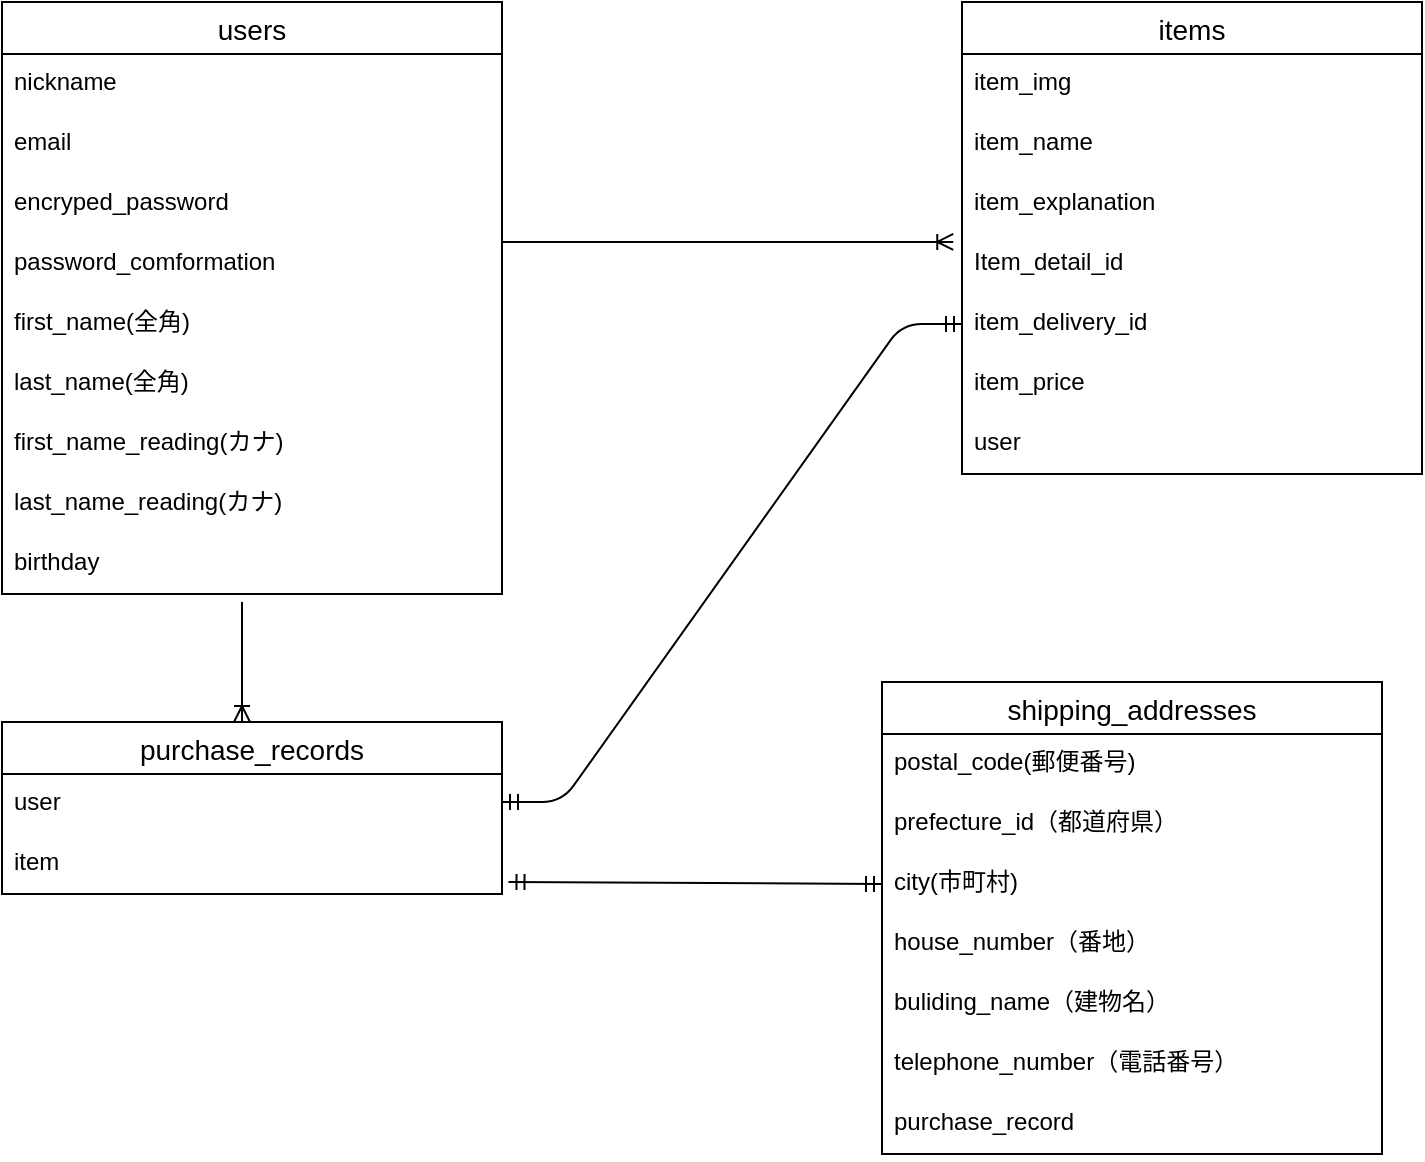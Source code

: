 <mxfile>
    <diagram id="FImIAmwFVnB-ygJ9KSYq" name="ページ1">
        <mxGraphModel dx="1174" dy="563" grid="1" gridSize="10" guides="1" tooltips="1" connect="1" arrows="1" fold="1" page="1" pageScale="1" pageWidth="827" pageHeight="1169" math="0" shadow="0">
            <root>
                <mxCell id="0"/>
                <mxCell id="1" parent="0"/>
                <mxCell id="tPwfLVKmn3BRr_RewJKb-1" value="users" style="swimlane;fontStyle=0;childLayout=stackLayout;horizontal=1;startSize=26;horizontalStack=0;resizeParent=1;resizeParentMax=0;resizeLast=0;collapsible=1;marginBottom=0;align=center;fontSize=14;" parent="1" vertex="1">
                    <mxGeometry x="40" y="40" width="250" height="296" as="geometry"/>
                </mxCell>
                <mxCell id="tPwfLVKmn3BRr_RewJKb-2" value="nickname&#10;" style="text;strokeColor=none;fillColor=none;spacingLeft=4;spacingRight=4;overflow=hidden;rotatable=0;points=[[0,0.5],[1,0.5]];portConstraint=eastwest;fontSize=12;" parent="tPwfLVKmn3BRr_RewJKb-1" vertex="1">
                    <mxGeometry y="26" width="250" height="30" as="geometry"/>
                </mxCell>
                <mxCell id="tPwfLVKmn3BRr_RewJKb-3" value="email" style="text;strokeColor=none;fillColor=none;spacingLeft=4;spacingRight=4;overflow=hidden;rotatable=0;points=[[0,0.5],[1,0.5]];portConstraint=eastwest;fontSize=12;" parent="tPwfLVKmn3BRr_RewJKb-1" vertex="1">
                    <mxGeometry y="56" width="250" height="30" as="geometry"/>
                </mxCell>
                <mxCell id="tPwfLVKmn3BRr_RewJKb-4" value="encryped_password" style="text;strokeColor=none;fillColor=none;spacingLeft=4;spacingRight=4;overflow=hidden;rotatable=0;points=[[0,0.5],[1,0.5]];portConstraint=eastwest;fontSize=12;" parent="tPwfLVKmn3BRr_RewJKb-1" vertex="1">
                    <mxGeometry y="86" width="250" height="30" as="geometry"/>
                </mxCell>
                <mxCell id="tPwfLVKmn3BRr_RewJKb-6" value="password_comformation" style="text;strokeColor=none;fillColor=none;spacingLeft=4;spacingRight=4;overflow=hidden;rotatable=0;points=[[0,0.5],[1,0.5]];portConstraint=eastwest;fontSize=12;" parent="tPwfLVKmn3BRr_RewJKb-1" vertex="1">
                    <mxGeometry y="116" width="250" height="30" as="geometry"/>
                </mxCell>
                <mxCell id="tPwfLVKmn3BRr_RewJKb-5" value="first_name(全角)" style="text;strokeColor=none;fillColor=none;spacingLeft=4;spacingRight=4;overflow=hidden;rotatable=0;points=[[0,0.5],[1,0.5]];portConstraint=eastwest;fontSize=12;" parent="tPwfLVKmn3BRr_RewJKb-1" vertex="1">
                    <mxGeometry y="146" width="250" height="30" as="geometry"/>
                </mxCell>
                <mxCell id="31" value="last_name(全角)" style="text;strokeColor=none;fillColor=none;spacingLeft=4;spacingRight=4;overflow=hidden;rotatable=0;points=[[0,0.5],[1,0.5]];portConstraint=eastwest;fontSize=12;" vertex="1" parent="tPwfLVKmn3BRr_RewJKb-1">
                    <mxGeometry y="176" width="250" height="30" as="geometry"/>
                </mxCell>
                <mxCell id="tPwfLVKmn3BRr_RewJKb-8" value="first_name_reading(カナ)" style="text;strokeColor=none;fillColor=none;spacingLeft=4;spacingRight=4;overflow=hidden;rotatable=0;points=[[0,0.5],[1,0.5]];portConstraint=eastwest;fontSize=12;" parent="tPwfLVKmn3BRr_RewJKb-1" vertex="1">
                    <mxGeometry y="206" width="250" height="30" as="geometry"/>
                </mxCell>
                <mxCell id="30" value="last_name_reading(カナ)" style="text;strokeColor=none;fillColor=none;spacingLeft=4;spacingRight=4;overflow=hidden;rotatable=0;points=[[0,0.5],[1,0.5]];portConstraint=eastwest;fontSize=12;" vertex="1" parent="tPwfLVKmn3BRr_RewJKb-1">
                    <mxGeometry y="236" width="250" height="30" as="geometry"/>
                </mxCell>
                <mxCell id="tPwfLVKmn3BRr_RewJKb-7" value="birthday" style="text;strokeColor=none;fillColor=none;spacingLeft=4;spacingRight=4;overflow=hidden;rotatable=0;points=[[0,0.5],[1,0.5]];portConstraint=eastwest;fontSize=12;" parent="tPwfLVKmn3BRr_RewJKb-1" vertex="1">
                    <mxGeometry y="266" width="250" height="30" as="geometry"/>
                </mxCell>
                <mxCell id="tPwfLVKmn3BRr_RewJKb-9" value="items" style="swimlane;fontStyle=0;childLayout=stackLayout;horizontal=1;startSize=26;horizontalStack=0;resizeParent=1;resizeParentMax=0;resizeLast=0;collapsible=1;marginBottom=0;align=center;fontSize=14;" parent="1" vertex="1">
                    <mxGeometry x="520" y="40" width="230" height="236" as="geometry"/>
                </mxCell>
                <mxCell id="tPwfLVKmn3BRr_RewJKb-10" value="item_img" style="text;spacingLeft=4;spacingRight=4;overflow=hidden;rotatable=0;points=[[0,0.5],[1,0.5]];portConstraint=eastwest;fontSize=12;" parent="tPwfLVKmn3BRr_RewJKb-9" vertex="1">
                    <mxGeometry y="26" width="230" height="30" as="geometry"/>
                </mxCell>
                <mxCell id="tPwfLVKmn3BRr_RewJKb-11" value="item_name" style="text;strokeColor=none;fillColor=none;spacingLeft=4;spacingRight=4;overflow=hidden;rotatable=0;points=[[0,0.5],[1,0.5]];portConstraint=eastwest;fontSize=12;" parent="tPwfLVKmn3BRr_RewJKb-9" vertex="1">
                    <mxGeometry y="56" width="230" height="30" as="geometry"/>
                </mxCell>
                <mxCell id="tPwfLVKmn3BRr_RewJKb-12" value="item_explanation&#10;" style="text;strokeColor=none;fillColor=none;spacingLeft=4;spacingRight=4;overflow=hidden;rotatable=0;points=[[0,0.5],[1,0.5]];portConstraint=eastwest;fontSize=12;" parent="tPwfLVKmn3BRr_RewJKb-9" vertex="1">
                    <mxGeometry y="86" width="230" height="30" as="geometry"/>
                </mxCell>
                <mxCell id="2" value="Item_detail_id" style="text;strokeColor=none;fillColor=none;spacingLeft=4;spacingRight=4;overflow=hidden;rotatable=0;points=[[0,0.5],[1,0.5]];portConstraint=eastwest;fontSize=12;" vertex="1" parent="tPwfLVKmn3BRr_RewJKb-9">
                    <mxGeometry y="116" width="230" height="30" as="geometry"/>
                </mxCell>
                <mxCell id="3" value="item_delivery_id" style="text;strokeColor=none;fillColor=none;spacingLeft=4;spacingRight=4;overflow=hidden;rotatable=0;points=[[0,0.5],[1,0.5]];portConstraint=eastwest;fontSize=12;" vertex="1" parent="tPwfLVKmn3BRr_RewJKb-9">
                    <mxGeometry y="146" width="230" height="30" as="geometry"/>
                </mxCell>
                <mxCell id="4" value="item_price" style="text;strokeColor=none;fillColor=none;spacingLeft=4;spacingRight=4;overflow=hidden;rotatable=0;points=[[0,0.5],[1,0.5]];portConstraint=eastwest;fontSize=12;" vertex="1" parent="tPwfLVKmn3BRr_RewJKb-9">
                    <mxGeometry y="176" width="230" height="30" as="geometry"/>
                </mxCell>
                <mxCell id="19" value="user" style="text;strokeColor=none;fillColor=none;spacingLeft=4;spacingRight=4;overflow=hidden;rotatable=0;points=[[0,0.5],[1,0.5]];portConstraint=eastwest;fontSize=12;" vertex="1" parent="tPwfLVKmn3BRr_RewJKb-9">
                    <mxGeometry y="206" width="230" height="30" as="geometry"/>
                </mxCell>
                <mxCell id="5" value="purchase_records" style="swimlane;fontStyle=0;childLayout=stackLayout;horizontal=1;startSize=26;horizontalStack=0;resizeParent=1;resizeParentMax=0;resizeLast=0;collapsible=1;marginBottom=0;align=center;fontSize=14;" vertex="1" parent="1">
                    <mxGeometry x="40" y="400" width="250" height="86" as="geometry"/>
                </mxCell>
                <mxCell id="6" value="user" style="text;strokeColor=none;fillColor=none;spacingLeft=4;spacingRight=4;overflow=hidden;rotatable=0;points=[[0,0.5],[1,0.5]];portConstraint=eastwest;fontSize=12;" vertex="1" parent="5">
                    <mxGeometry y="26" width="250" height="30" as="geometry"/>
                </mxCell>
                <mxCell id="20" value="item" style="text;strokeColor=none;fillColor=none;spacingLeft=4;spacingRight=4;overflow=hidden;rotatable=0;points=[[0,0.5],[1,0.5]];portConstraint=eastwest;fontSize=12;" vertex="1" parent="5">
                    <mxGeometry y="56" width="250" height="30" as="geometry"/>
                </mxCell>
                <mxCell id="14" value="shipping_addresses" style="swimlane;fontStyle=0;childLayout=stackLayout;horizontal=1;startSize=26;horizontalStack=0;resizeParent=1;resizeParentMax=0;resizeLast=0;collapsible=1;marginBottom=0;align=center;fontSize=14;" vertex="1" parent="1">
                    <mxGeometry x="480" y="380" width="250" height="236" as="geometry"/>
                </mxCell>
                <mxCell id="15" value="postal_code(郵便番号)" style="text;strokeColor=none;fillColor=none;spacingLeft=4;spacingRight=4;overflow=hidden;rotatable=0;points=[[0,0.5],[1,0.5]];portConstraint=eastwest;fontSize=12;" vertex="1" parent="14">
                    <mxGeometry y="26" width="250" height="30" as="geometry"/>
                </mxCell>
                <mxCell id="16" value="prefecture_id（都道府県）" style="text;strokeColor=none;fillColor=none;spacingLeft=4;spacingRight=4;overflow=hidden;rotatable=0;points=[[0,0.5],[1,0.5]];portConstraint=eastwest;fontSize=12;" vertex="1" parent="14">
                    <mxGeometry y="56" width="250" height="30" as="geometry"/>
                </mxCell>
                <mxCell id="17" value="city(市町村)" style="text;strokeColor=none;fillColor=none;spacingLeft=4;spacingRight=4;overflow=hidden;rotatable=0;points=[[0,0.5],[1,0.5]];portConstraint=eastwest;fontSize=12;" vertex="1" parent="14">
                    <mxGeometry y="86" width="250" height="30" as="geometry"/>
                </mxCell>
                <mxCell id="25" value="house_number（番地）" style="text;strokeColor=none;fillColor=none;spacingLeft=4;spacingRight=4;overflow=hidden;rotatable=0;points=[[0,0.5],[1,0.5]];portConstraint=eastwest;fontSize=12;" vertex="1" parent="14">
                    <mxGeometry y="116" width="250" height="30" as="geometry"/>
                </mxCell>
                <mxCell id="26" value="buliding_name（建物名）" style="text;strokeColor=none;fillColor=none;spacingLeft=4;spacingRight=4;overflow=hidden;rotatable=0;points=[[0,0.5],[1,0.5]];portConstraint=eastwest;fontSize=12;" vertex="1" parent="14">
                    <mxGeometry y="146" width="250" height="30" as="geometry"/>
                </mxCell>
                <mxCell id="27" value="telephone_number（電話番号）" style="text;strokeColor=none;fillColor=none;spacingLeft=4;spacingRight=4;overflow=hidden;rotatable=0;points=[[0,0.5],[1,0.5]];portConstraint=eastwest;fontSize=12;" vertex="1" parent="14">
                    <mxGeometry y="176" width="250" height="30" as="geometry"/>
                </mxCell>
                <mxCell id="32" value="purchase_record" style="text;strokeColor=none;fillColor=none;spacingLeft=4;spacingRight=4;overflow=hidden;rotatable=0;points=[[0,0.5],[1,0.5]];portConstraint=eastwest;fontSize=12;" vertex="1" parent="14">
                    <mxGeometry y="206" width="250" height="30" as="geometry"/>
                </mxCell>
                <mxCell id="21" value="" style="fontSize=12;html=1;endArrow=ERoneToMany;entryX=-0.019;entryY=0.133;entryDx=0;entryDy=0;entryPerimeter=0;" edge="1" parent="1" target="2">
                    <mxGeometry width="100" height="100" relative="1" as="geometry">
                        <mxPoint x="290" y="160" as="sourcePoint"/>
                        <mxPoint x="390" y="60" as="targetPoint"/>
                    </mxGeometry>
                </mxCell>
                <mxCell id="22" value="" style="fontSize=12;html=1;endArrow=ERoneToMany;" edge="1" parent="1">
                    <mxGeometry width="100" height="100" relative="1" as="geometry">
                        <mxPoint x="160" y="340" as="sourcePoint"/>
                        <mxPoint x="160" y="400" as="targetPoint"/>
                    </mxGeometry>
                </mxCell>
                <mxCell id="23" value="" style="edgeStyle=entityRelationEdgeStyle;fontSize=12;html=1;endArrow=ERmandOne;startArrow=ERmandOne;entryX=0;entryY=0.5;entryDx=0;entryDy=0;" edge="1" parent="1" target="3">
                    <mxGeometry width="100" height="100" relative="1" as="geometry">
                        <mxPoint x="290" y="440" as="sourcePoint"/>
                        <mxPoint x="370" y="240" as="targetPoint"/>
                    </mxGeometry>
                </mxCell>
                <mxCell id="24" value="" style="fontSize=12;html=1;endArrow=ERmandOne;startArrow=ERmandOne;entryX=0;entryY=0.5;entryDx=0;entryDy=0;exitX=1.013;exitY=0.8;exitDx=0;exitDy=0;exitPerimeter=0;" edge="1" parent="1" source="20" target="17">
                    <mxGeometry width="100" height="100" relative="1" as="geometry">
                        <mxPoint x="270" y="340" as="sourcePoint"/>
                        <mxPoint x="370" y="240" as="targetPoint"/>
                    </mxGeometry>
                </mxCell>
            </root>
        </mxGraphModel>
    </diagram>
    <diagram id="jHzrHpXyLYcn9v8cKgGh" name="ページ2">
        <mxGraphModel dx="862" dy="563" grid="1" gridSize="10" guides="1" tooltips="1" connect="1" arrows="1" fold="1" page="1" pageScale="1" pageWidth="827" pageHeight="1169" math="0" shadow="0">
            <root>
                <mxCell id="0"/>
                <mxCell id="1" parent="0"/>
            </root>
        </mxGraphModel>
    </diagram>
</mxfile>